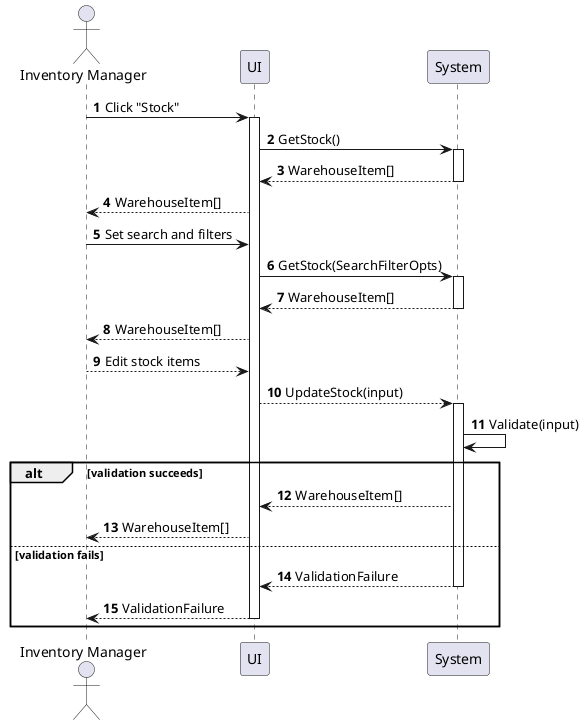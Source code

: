 @startuml inventory-stock-manage
autonumber

actor "Inventory Manager" as a
participant UI as f
participant System as b

a -> f : Click "Stock"
activate f
f -> b : GetStock()
activate b
return WarehouseItem[]
f --> a : WarehouseItem[]
a -> f : Set search and filters
f -> b : GetStock(SearchFilterOpts)
activate b
return WarehouseItem[]
f --> a : WarehouseItem[]
a --> f : Edit stock items
f --> b : UpdateStock(input)
activate b
b -> b : Validate(input)
alt validation succeeds
    b --> f : WarehouseItem[]
    f --> a : WarehouseItem[]
else validation fails
    return ValidationFailure
    return ValidationFailure
end
@enduml